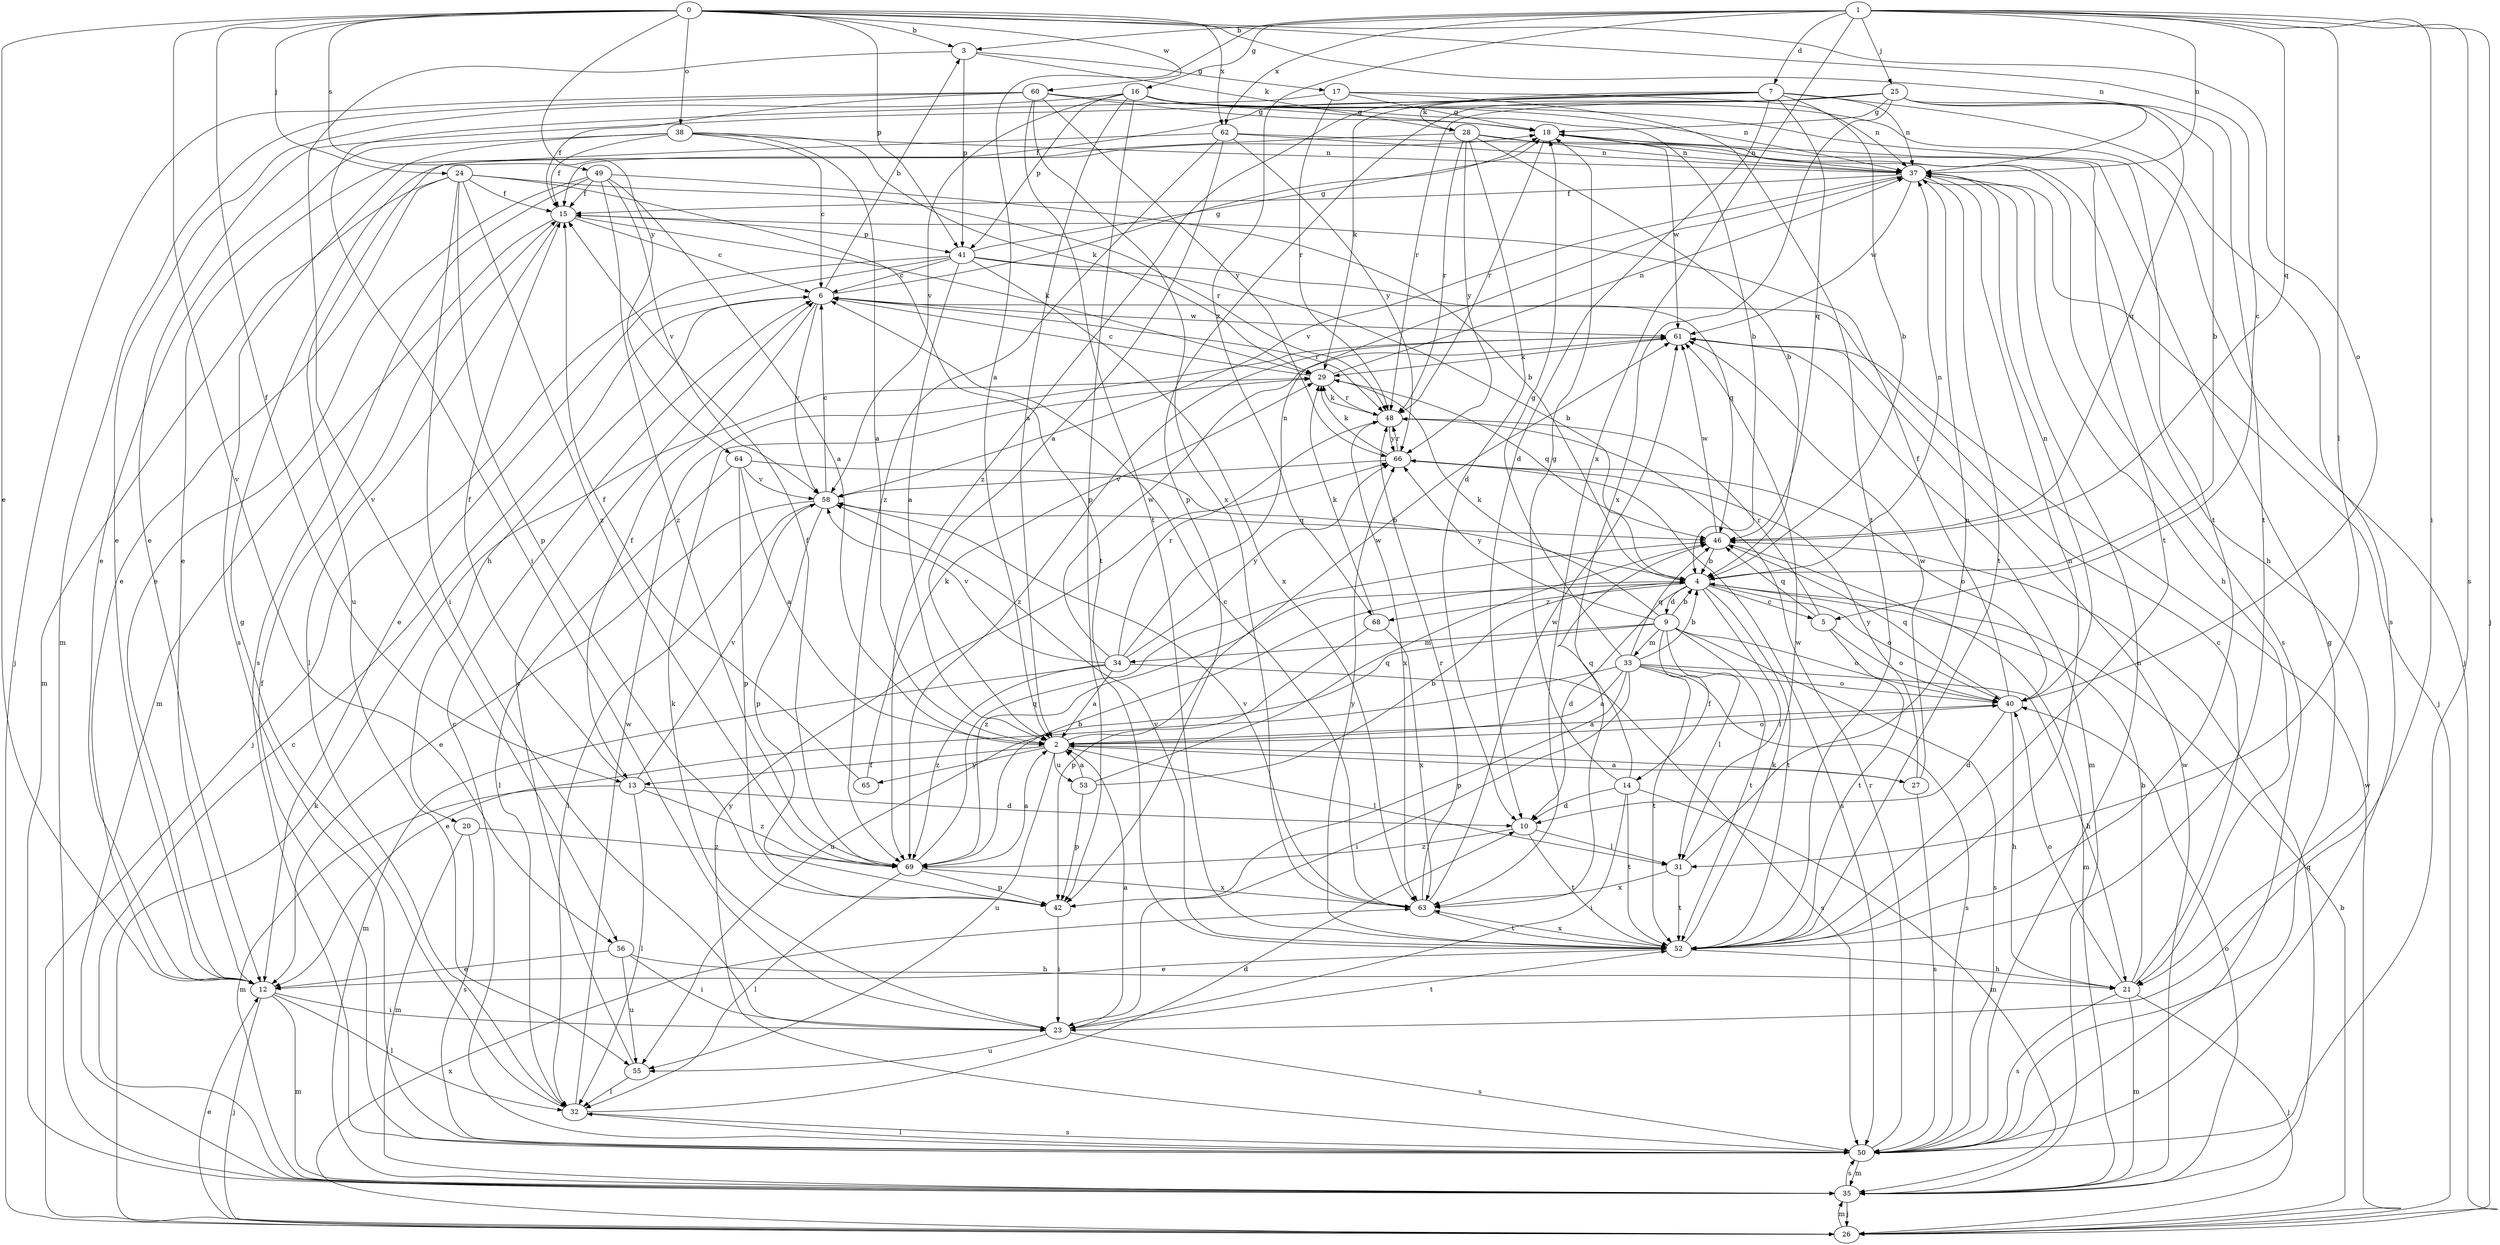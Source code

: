strict digraph  {
0;
1;
2;
3;
4;
5;
6;
7;
9;
10;
12;
13;
14;
15;
16;
17;
18;
20;
21;
23;
24;
25;
26;
27;
28;
29;
31;
32;
33;
34;
35;
37;
38;
40;
41;
42;
46;
48;
49;
50;
52;
53;
55;
56;
58;
60;
61;
62;
63;
64;
65;
66;
68;
69;
0 -> 3  [label=b];
0 -> 5  [label=c];
0 -> 12  [label=e];
0 -> 13  [label=f];
0 -> 24  [label=j];
0 -> 37  [label=n];
0 -> 38  [label=o];
0 -> 40  [label=o];
0 -> 41  [label=p];
0 -> 49  [label=s];
0 -> 56  [label=v];
0 -> 60  [label=w];
0 -> 62  [label=x];
0 -> 64  [label=y];
1 -> 2  [label=a];
1 -> 3  [label=b];
1 -> 7  [label=d];
1 -> 16  [label=g];
1 -> 23  [label=i];
1 -> 25  [label=j];
1 -> 26  [label=j];
1 -> 31  [label=l];
1 -> 37  [label=n];
1 -> 46  [label=q];
1 -> 50  [label=s];
1 -> 62  [label=x];
1 -> 63  [label=x];
1 -> 68  [label=z];
2 -> 13  [label=f];
2 -> 27  [label=k];
2 -> 31  [label=l];
2 -> 40  [label=o];
2 -> 53  [label=u];
2 -> 55  [label=u];
2 -> 61  [label=w];
2 -> 65  [label=y];
3 -> 17  [label=g];
3 -> 28  [label=k];
3 -> 41  [label=p];
3 -> 56  [label=v];
4 -> 5  [label=c];
4 -> 9  [label=d];
4 -> 10  [label=d];
4 -> 31  [label=l];
4 -> 37  [label=n];
4 -> 40  [label=o];
4 -> 52  [label=t];
4 -> 68  [label=z];
4 -> 69  [label=z];
5 -> 40  [label=o];
5 -> 46  [label=q];
5 -> 48  [label=r];
5 -> 52  [label=t];
6 -> 3  [label=b];
6 -> 13  [label=f];
6 -> 18  [label=g];
6 -> 20  [label=h];
6 -> 48  [label=r];
6 -> 58  [label=v];
6 -> 61  [label=w];
7 -> 4  [label=b];
7 -> 10  [label=d];
7 -> 12  [label=e];
7 -> 28  [label=k];
7 -> 29  [label=k];
7 -> 37  [label=n];
7 -> 46  [label=q];
7 -> 50  [label=s];
7 -> 69  [label=z];
9 -> 4  [label=b];
9 -> 14  [label=f];
9 -> 29  [label=k];
9 -> 31  [label=l];
9 -> 33  [label=m];
9 -> 34  [label=m];
9 -> 40  [label=o];
9 -> 50  [label=s];
9 -> 52  [label=t];
9 -> 55  [label=u];
9 -> 66  [label=y];
10 -> 31  [label=l];
10 -> 52  [label=t];
10 -> 69  [label=z];
12 -> 23  [label=i];
12 -> 26  [label=j];
12 -> 32  [label=l];
12 -> 35  [label=m];
13 -> 10  [label=d];
13 -> 15  [label=f];
13 -> 32  [label=l];
13 -> 35  [label=m];
13 -> 58  [label=v];
13 -> 69  [label=z];
14 -> 10  [label=d];
14 -> 18  [label=g];
14 -> 23  [label=i];
14 -> 35  [label=m];
14 -> 46  [label=q];
14 -> 52  [label=t];
15 -> 6  [label=c];
15 -> 29  [label=k];
15 -> 32  [label=l];
15 -> 35  [label=m];
15 -> 41  [label=p];
16 -> 2  [label=a];
16 -> 12  [label=e];
16 -> 18  [label=g];
16 -> 26  [label=j];
16 -> 37  [label=n];
16 -> 41  [label=p];
16 -> 42  [label=p];
16 -> 52  [label=t];
16 -> 58  [label=v];
17 -> 18  [label=g];
17 -> 23  [label=i];
17 -> 37  [label=n];
17 -> 48  [label=r];
17 -> 52  [label=t];
18 -> 37  [label=n];
18 -> 48  [label=r];
18 -> 52  [label=t];
18 -> 61  [label=w];
20 -> 35  [label=m];
20 -> 50  [label=s];
20 -> 69  [label=z];
21 -> 4  [label=b];
21 -> 6  [label=c];
21 -> 26  [label=j];
21 -> 35  [label=m];
21 -> 40  [label=o];
21 -> 50  [label=s];
23 -> 2  [label=a];
23 -> 29  [label=k];
23 -> 50  [label=s];
23 -> 52  [label=t];
23 -> 55  [label=u];
24 -> 12  [label=e];
24 -> 15  [label=f];
24 -> 23  [label=i];
24 -> 35  [label=m];
24 -> 42  [label=p];
24 -> 48  [label=r];
24 -> 52  [label=t];
24 -> 69  [label=z];
25 -> 4  [label=b];
25 -> 15  [label=f];
25 -> 18  [label=g];
25 -> 42  [label=p];
25 -> 46  [label=q];
25 -> 48  [label=r];
25 -> 52  [label=t];
25 -> 63  [label=x];
26 -> 4  [label=b];
26 -> 12  [label=e];
26 -> 29  [label=k];
26 -> 35  [label=m];
26 -> 61  [label=w];
26 -> 63  [label=x];
27 -> 2  [label=a];
27 -> 50  [label=s];
27 -> 61  [label=w];
27 -> 66  [label=y];
28 -> 4  [label=b];
28 -> 10  [label=d];
28 -> 12  [label=e];
28 -> 37  [label=n];
28 -> 48  [label=r];
28 -> 50  [label=s];
28 -> 66  [label=y];
29 -> 6  [label=c];
29 -> 37  [label=n];
29 -> 46  [label=q];
29 -> 48  [label=r];
31 -> 37  [label=n];
31 -> 52  [label=t];
31 -> 63  [label=x];
32 -> 10  [label=d];
32 -> 18  [label=g];
32 -> 50  [label=s];
32 -> 61  [label=w];
33 -> 2  [label=a];
33 -> 4  [label=b];
33 -> 12  [label=e];
33 -> 18  [label=g];
33 -> 21  [label=h];
33 -> 23  [label=i];
33 -> 40  [label=o];
33 -> 42  [label=p];
33 -> 46  [label=q];
33 -> 50  [label=s];
33 -> 52  [label=t];
34 -> 2  [label=a];
34 -> 35  [label=m];
34 -> 37  [label=n];
34 -> 48  [label=r];
34 -> 50  [label=s];
34 -> 58  [label=v];
34 -> 61  [label=w];
34 -> 66  [label=y];
34 -> 69  [label=z];
35 -> 6  [label=c];
35 -> 26  [label=j];
35 -> 40  [label=o];
35 -> 46  [label=q];
35 -> 50  [label=s];
35 -> 61  [label=w];
37 -> 15  [label=f];
37 -> 21  [label=h];
37 -> 26  [label=j];
37 -> 52  [label=t];
37 -> 58  [label=v];
37 -> 61  [label=w];
38 -> 2  [label=a];
38 -> 6  [label=c];
38 -> 12  [label=e];
38 -> 15  [label=f];
38 -> 29  [label=k];
38 -> 37  [label=n];
38 -> 50  [label=s];
40 -> 2  [label=a];
40 -> 10  [label=d];
40 -> 15  [label=f];
40 -> 21  [label=h];
40 -> 37  [label=n];
40 -> 46  [label=q];
41 -> 2  [label=a];
41 -> 4  [label=b];
41 -> 6  [label=c];
41 -> 12  [label=e];
41 -> 18  [label=g];
41 -> 26  [label=j];
41 -> 46  [label=q];
41 -> 63  [label=x];
42 -> 23  [label=i];
46 -> 4  [label=b];
46 -> 35  [label=m];
46 -> 61  [label=w];
48 -> 29  [label=k];
48 -> 63  [label=x];
48 -> 66  [label=y];
49 -> 2  [label=a];
49 -> 4  [label=b];
49 -> 12  [label=e];
49 -> 15  [label=f];
49 -> 50  [label=s];
49 -> 58  [label=v];
49 -> 69  [label=z];
50 -> 6  [label=c];
50 -> 15  [label=f];
50 -> 18  [label=g];
50 -> 32  [label=l];
50 -> 35  [label=m];
50 -> 37  [label=n];
50 -> 48  [label=r];
50 -> 66  [label=y];
52 -> 12  [label=e];
52 -> 21  [label=h];
52 -> 37  [label=n];
52 -> 58  [label=v];
52 -> 61  [label=w];
52 -> 63  [label=x];
52 -> 66  [label=y];
53 -> 2  [label=a];
53 -> 4  [label=b];
53 -> 42  [label=p];
53 -> 46  [label=q];
55 -> 6  [label=c];
55 -> 32  [label=l];
56 -> 12  [label=e];
56 -> 21  [label=h];
56 -> 23  [label=i];
56 -> 55  [label=u];
58 -> 6  [label=c];
58 -> 12  [label=e];
58 -> 32  [label=l];
58 -> 42  [label=p];
58 -> 46  [label=q];
60 -> 4  [label=b];
60 -> 15  [label=f];
60 -> 18  [label=g];
60 -> 26  [label=j];
60 -> 35  [label=m];
60 -> 52  [label=t];
60 -> 63  [label=x];
60 -> 66  [label=y];
61 -> 29  [label=k];
61 -> 35  [label=m];
61 -> 69  [label=z];
62 -> 2  [label=a];
62 -> 21  [label=h];
62 -> 37  [label=n];
62 -> 55  [label=u];
62 -> 66  [label=y];
62 -> 69  [label=z];
63 -> 6  [label=c];
63 -> 48  [label=r];
63 -> 52  [label=t];
63 -> 58  [label=v];
63 -> 61  [label=w];
64 -> 2  [label=a];
64 -> 4  [label=b];
64 -> 32  [label=l];
64 -> 42  [label=p];
64 -> 58  [label=v];
65 -> 15  [label=f];
65 -> 29  [label=k];
66 -> 29  [label=k];
66 -> 40  [label=o];
66 -> 48  [label=r];
66 -> 50  [label=s];
66 -> 58  [label=v];
68 -> 29  [label=k];
68 -> 42  [label=p];
68 -> 63  [label=x];
69 -> 2  [label=a];
69 -> 4  [label=b];
69 -> 15  [label=f];
69 -> 32  [label=l];
69 -> 42  [label=p];
69 -> 46  [label=q];
69 -> 63  [label=x];
}

